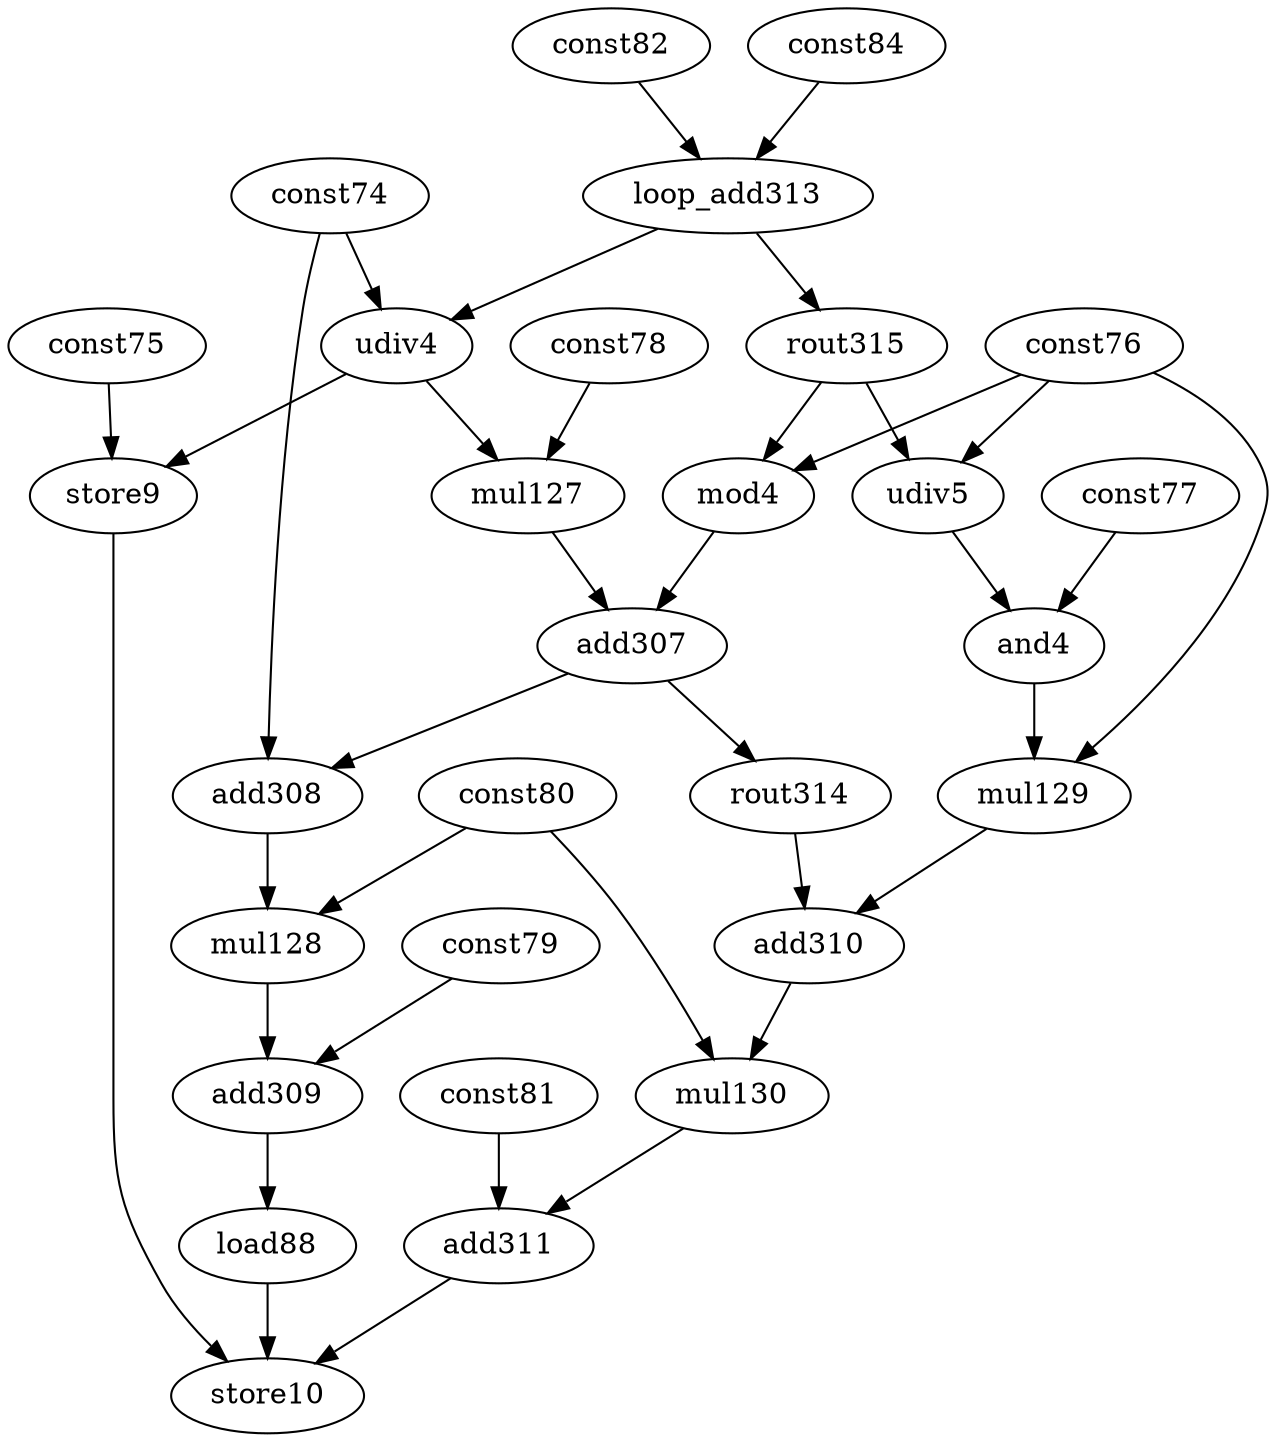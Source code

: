 digraph G {
	const74[opcode=const, llvm="%122"]
	udiv4[opcode=udiv, llvm="%153", schedule=1]
	const75[opcode=const, llvm="%153"]
	store9[opcode=store, schedule=2]
	const76[opcode=const, llvm="%13"]
	udiv5[opcode=udiv, llvm="%154", schedule=2]
	const77[opcode=const, val=3]
	and4[opcode=and, llvm="%155", schedule=3]
	mod4[opcode=mod, llvm="%156", schedule=2]
	const78[opcode=const, llvm="%15"]
	mul127[opcode=mul, llvm="%157", schedule=2]
	add307[opcode=add, llvm="%158", schedule=3]
	add308[opcode=add, llvm="%159", schedule=4]
	const79[opcode=const, llvm="%12"]
	const80[opcode=const, val=4]
	mul128[opcode=mul, llvm="%160", schedule=5]
	add309[opcode=add, llvm="%160", schedule=6]
	load88[opcode=load, llvm="%161", schedule=7]
	mul129[opcode=mul, llvm="%162", schedule=4]
	add310[opcode=add, llvm="%163", schedule=5]
	const81[opcode=const, llvm="%17"]
	mul130[opcode=mul, llvm="%164", schedule=6]
	add311[opcode=add, llvm="%164", schedule=7]
	store10[opcode=store, llvm="store", schedule=8]
	const82[opcode=const, val=1]
	const84[opcode=const, val=0]
	loop_add313[opcode=add, llvm="%152", schedule=0]
	rout314[opcode=rout, schedule=4]
	rout315[opcode=rout, schedule=1]
	loop_add313->udiv4[operand=0]
	const74->udiv4[operand=1]
	const75->store9[operand=0]
	udiv4->store9[operand=1]
	rout315->udiv5[operand=0]
	const76->udiv5[operand=1]
	udiv5->and4[operand=0]
	const77->and4[operand=1]
	rout315->mod4[operand=0]
	const76->mod4[operand=1]
	const78->mul127[operand=0]
	udiv4->mul127[operand=1]
	mul127->add307[operand=0]
	mod4->add307[operand=1]
	add307->add308[operand=0]
	const74->add308[operand=1]
	add308->mul128[operand=0]
	const80->mul128[operand=1]
	const79->add309[operand=0]
	mul128->add309[operand=1]
	add309->load88[operand=0]
	and4->mul129[operand=0]
	const76->mul129[operand=1]
	rout314->add310[operand=0]
	mul129->add310[operand=1]
	add310->mul130[operand=0]
	const80->mul130[operand=1]
	const81->add311[operand=0]
	mul130->add311[operand=1]
	load88->store10[operand=0]
	add311->store10[operand=1]
	store9->store10[operand=-1, type=order]
	const84->loop_add313[operand=0, type=const_base]
	const82->loop_add313[operand=1]
	add307->rout314[operand=0]
	loop_add313->rout315[operand=0]
}